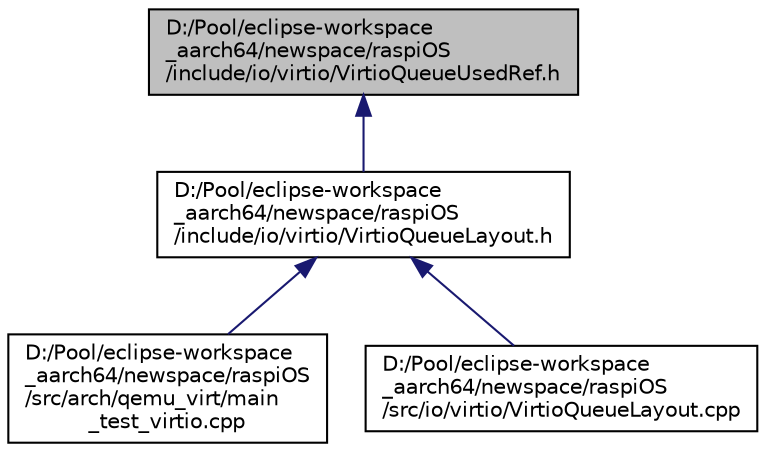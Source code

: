 digraph "D:/Pool/eclipse-workspace_aarch64/newspace/raspiOS/include/io/virtio/VirtioQueueUsedRef.h"
{
  edge [fontname="Helvetica",fontsize="10",labelfontname="Helvetica",labelfontsize="10"];
  node [fontname="Helvetica",fontsize="10",shape=record];
  Node2041 [label="D:/Pool/eclipse-workspace\l_aarch64/newspace/raspiOS\l/include/io/virtio/VirtioQueueUsedRef.h",height=0.2,width=0.4,color="black", fillcolor="grey75", style="filled", fontcolor="black"];
  Node2041 -> Node2042 [dir="back",color="midnightblue",fontsize="10",style="solid",fontname="Helvetica"];
  Node2042 [label="D:/Pool/eclipse-workspace\l_aarch64/newspace/raspiOS\l/include/io/virtio/VirtioQueueLayout.h",height=0.2,width=0.4,color="black", fillcolor="white", style="filled",URL="$dc/d78/_virtio_queue_layout_8h.html"];
  Node2042 -> Node2043 [dir="back",color="midnightblue",fontsize="10",style="solid",fontname="Helvetica"];
  Node2043 [label="D:/Pool/eclipse-workspace\l_aarch64/newspace/raspiOS\l/src/arch/qemu_virt/main\l_test_virtio.cpp",height=0.2,width=0.4,color="black", fillcolor="white", style="filled",URL="$d0/d67/main__test__virtio_8cpp.html"];
  Node2042 -> Node2044 [dir="back",color="midnightblue",fontsize="10",style="solid",fontname="Helvetica"];
  Node2044 [label="D:/Pool/eclipse-workspace\l_aarch64/newspace/raspiOS\l/src/io/virtio/VirtioQueueLayout.cpp",height=0.2,width=0.4,color="black", fillcolor="white", style="filled",URL="$d0/d68/_virtio_queue_layout_8cpp.html"];
}
